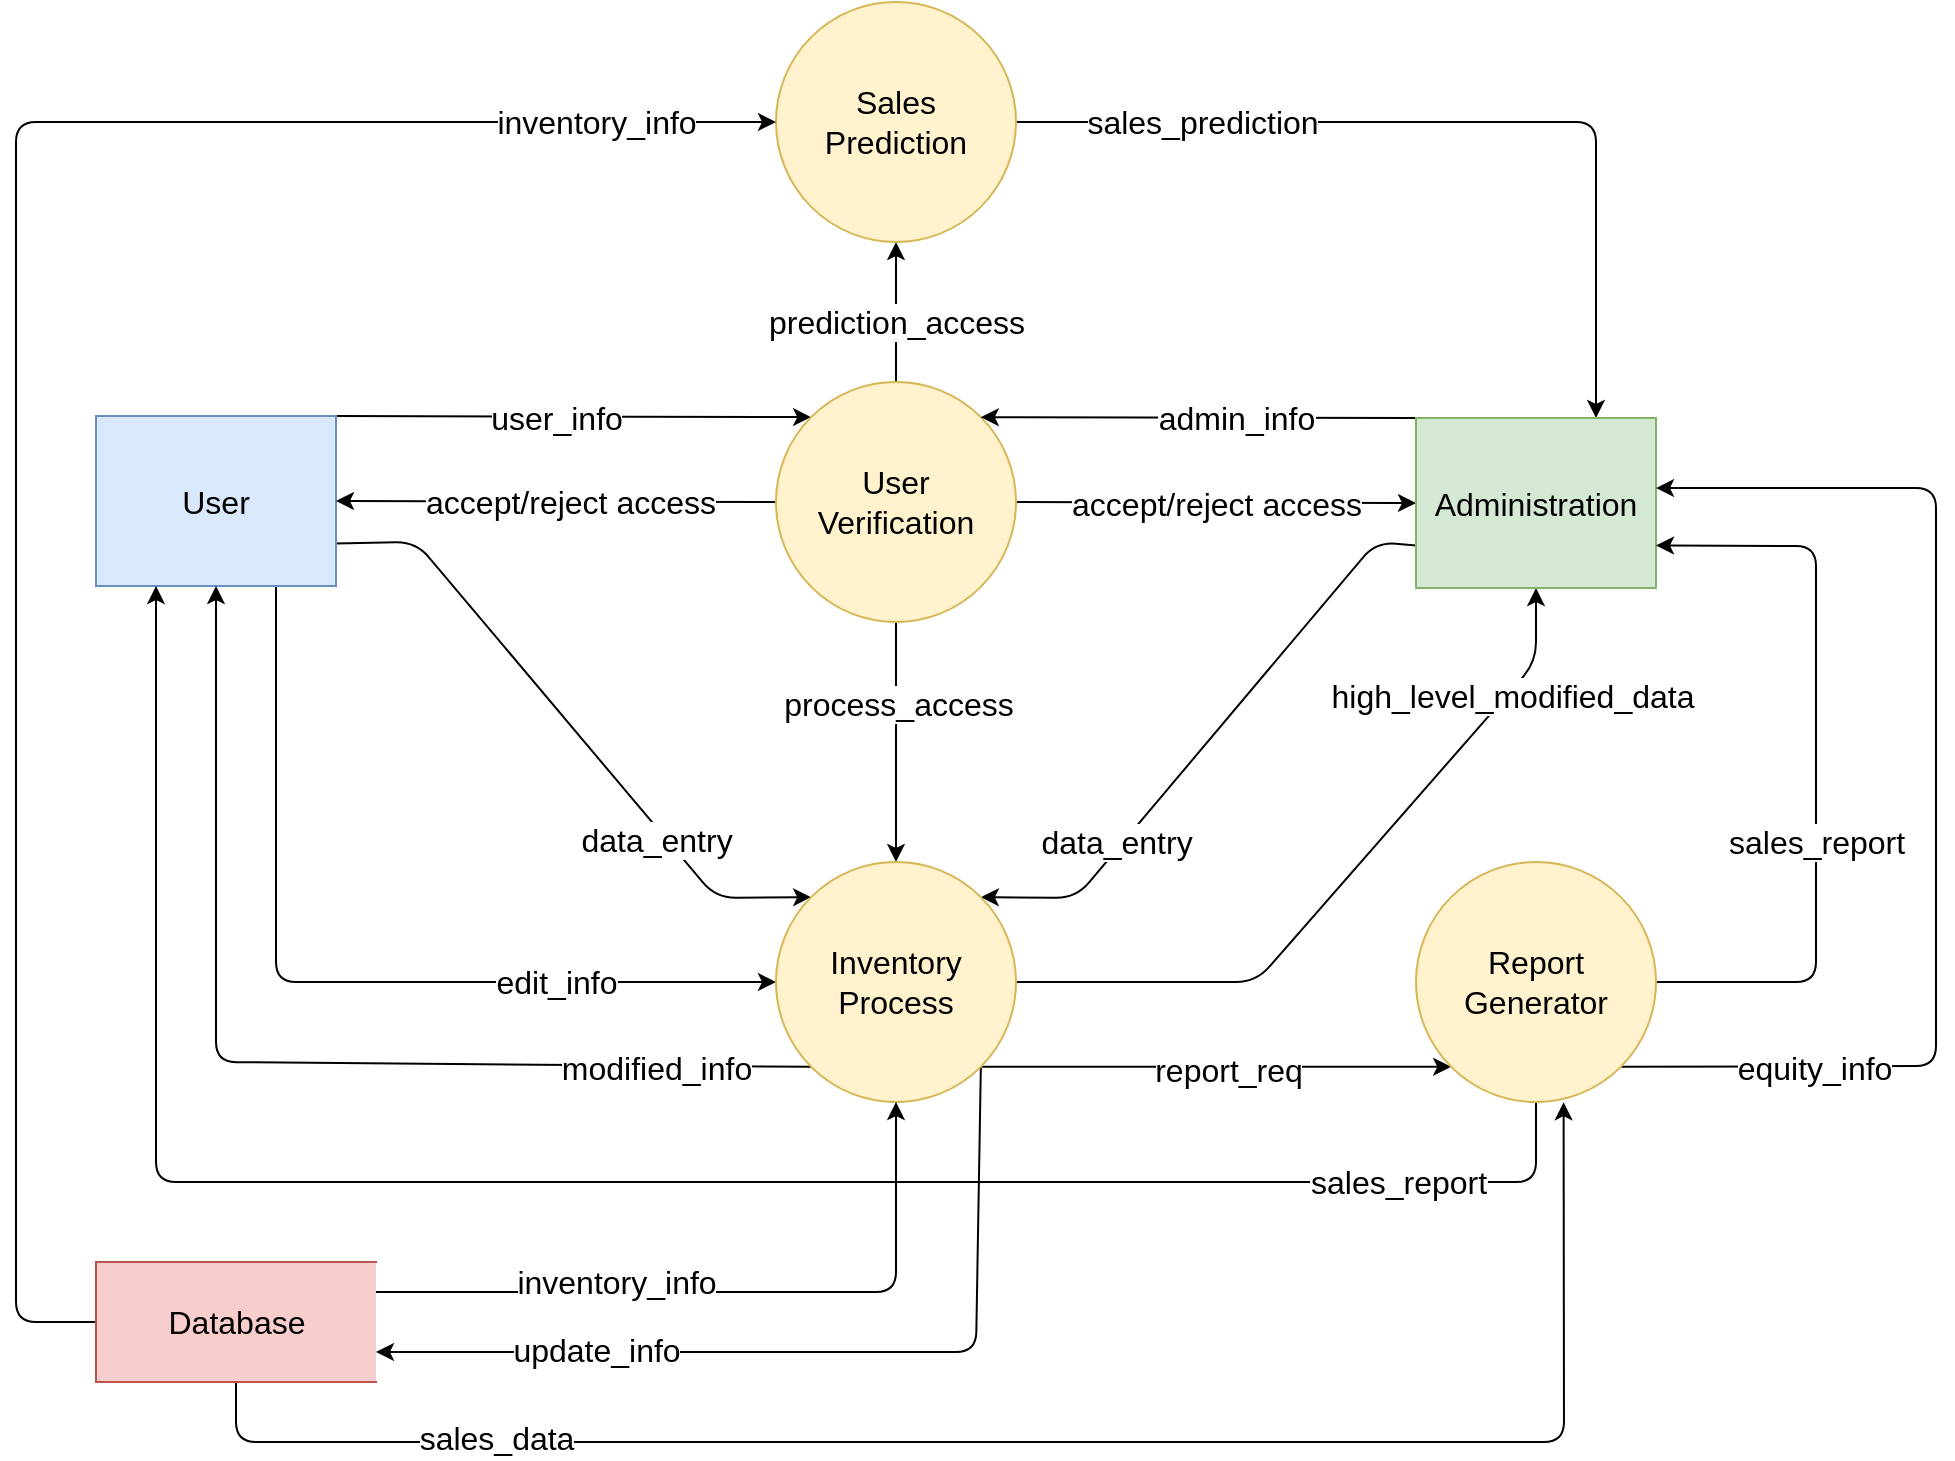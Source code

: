 <mxfile>
    <diagram id="XB0Rvj_NFzS_wyYSHAb_" name="Page-1">
        <mxGraphModel dx="2825" dy="718" grid="1" gridSize="10" guides="1" tooltips="1" connect="1" arrows="1" fold="1" page="1" pageScale="1" pageWidth="850" pageHeight="1100" math="0" shadow="0">
            <root>
                <mxCell id="0"/>
                <mxCell id="1" parent="0"/>
                <mxCell id="64" style="edgeStyle=none;html=1;exitX=1;exitY=0;exitDx=0;exitDy=0;entryX=0;entryY=0;entryDx=0;entryDy=0;fontSize=16;" parent="1" source="70" target="87" edge="1">
                    <mxGeometry relative="1" as="geometry"/>
                </mxCell>
                <mxCell id="65" value="user_info" style="edgeLabel;html=1;align=center;verticalAlign=middle;resizable=0;points=[];fontSize=16;" parent="64" vertex="1" connectable="0">
                    <mxGeometry x="-0.216" y="-1" relative="1" as="geometry">
                        <mxPoint x="17" as="offset"/>
                    </mxGeometry>
                </mxCell>
                <mxCell id="66" style="edgeStyle=none;html=1;entryX=0;entryY=0;entryDx=0;entryDy=0;fontSize=16;exitX=1;exitY=0.75;exitDx=0;exitDy=0;" parent="1" source="70" target="95" edge="1">
                    <mxGeometry relative="1" as="geometry">
                        <Array as="points">
                            <mxPoint x="150" y="640"/>
                            <mxPoint x="300" y="818"/>
                        </Array>
                    </mxGeometry>
                </mxCell>
                <mxCell id="67" value="data_entry" style="edgeLabel;html=1;align=center;verticalAlign=middle;resizable=0;points=[];fontSize=16;" parent="66" vertex="1" connectable="0">
                    <mxGeometry x="-0.215" y="1" relative="1" as="geometry">
                        <mxPoint x="64" y="84" as="offset"/>
                    </mxGeometry>
                </mxCell>
                <mxCell id="68" style="edgeStyle=none;html=1;exitX=0.75;exitY=1;exitDx=0;exitDy=0;entryX=0;entryY=0.5;entryDx=0;entryDy=0;fontSize=16;" parent="1" source="70" target="95" edge="1">
                    <mxGeometry relative="1" as="geometry">
                        <Array as="points">
                            <mxPoint x="80" y="860"/>
                        </Array>
                    </mxGeometry>
                </mxCell>
                <mxCell id="69" value="edit_info" style="edgeLabel;html=1;align=center;verticalAlign=middle;resizable=0;points=[];fontSize=16;" parent="68" vertex="1" connectable="0">
                    <mxGeometry x="-0.403" y="1" relative="1" as="geometry">
                        <mxPoint x="139" y="64" as="offset"/>
                    </mxGeometry>
                </mxCell>
                <mxCell id="70" value="User" style="whiteSpace=wrap;html=1;fontSize=16;fillColor=#dae8fc;strokeColor=#6c8ebf;" parent="1" vertex="1">
                    <mxGeometry x="-10" y="577" width="120" height="85" as="geometry"/>
                </mxCell>
                <mxCell id="71" style="edgeStyle=none;html=1;entryX=1;entryY=0.5;entryDx=0;entryDy=0;fontSize=16;exitX=0;exitY=0.5;exitDx=0;exitDy=0;" parent="1" source="87" target="70" edge="1">
                    <mxGeometry relative="1" as="geometry">
                        <Array as="points"/>
                    </mxGeometry>
                </mxCell>
                <mxCell id="72" value="accept/reject access" style="edgeLabel;html=1;align=center;verticalAlign=middle;resizable=0;points=[];fontSize=16;" parent="71" vertex="1" connectable="0">
                    <mxGeometry x="-0.329" relative="1" as="geometry">
                        <mxPoint x="-29" as="offset"/>
                    </mxGeometry>
                </mxCell>
                <mxCell id="73" style="edgeStyle=none;html=1;entryX=0.5;entryY=1;entryDx=0;entryDy=0;fontSize=16;exitX=0;exitY=1;exitDx=0;exitDy=0;" parent="1" source="95" target="70" edge="1">
                    <mxGeometry relative="1" as="geometry">
                        <Array as="points">
                            <mxPoint x="50" y="900"/>
                        </Array>
                    </mxGeometry>
                </mxCell>
                <mxCell id="74" value="modified_info" style="edgeLabel;html=1;align=center;verticalAlign=middle;resizable=0;points=[];fontSize=16;" parent="73" vertex="1" connectable="0">
                    <mxGeometry x="-0.289" y="2" relative="1" as="geometry">
                        <mxPoint x="113" as="offset"/>
                    </mxGeometry>
                </mxCell>
                <mxCell id="77" style="edgeStyle=none;html=1;exitX=1;exitY=0.5;exitDx=0;exitDy=0;entryX=0.5;entryY=1;entryDx=0;entryDy=0;fontSize=16;" parent="1" source="95" target="94" edge="1">
                    <mxGeometry relative="1" as="geometry">
                        <Array as="points">
                            <mxPoint x="570" y="860"/>
                            <mxPoint x="710" y="700"/>
                        </Array>
                    </mxGeometry>
                </mxCell>
                <mxCell id="78" value="high_level_modified_data" style="edgeLabel;html=1;align=center;verticalAlign=middle;resizable=0;points=[];fontSize=16;" parent="77" vertex="1" connectable="0">
                    <mxGeometry x="0.212" y="-1" relative="1" as="geometry">
                        <mxPoint x="59" y="-66" as="offset"/>
                    </mxGeometry>
                </mxCell>
                <mxCell id="79" style="edgeStyle=none;html=1;exitX=0.5;exitY=1;exitDx=0;exitDy=0;entryX=0.25;entryY=1;entryDx=0;entryDy=0;fontSize=16;" parent="1" source="96" target="70" edge="1">
                    <mxGeometry relative="1" as="geometry">
                        <Array as="points">
                            <mxPoint x="710" y="960"/>
                            <mxPoint x="20" y="960"/>
                        </Array>
                    </mxGeometry>
                </mxCell>
                <mxCell id="80" value="sales_report" style="edgeLabel;html=1;align=center;verticalAlign=middle;resizable=0;points=[];fontSize=16;" parent="79" vertex="1" connectable="0">
                    <mxGeometry x="-0.236" relative="1" as="geometry">
                        <mxPoint x="283" as="offset"/>
                    </mxGeometry>
                </mxCell>
                <mxCell id="81" style="edgeStyle=none;html=1;exitX=1;exitY=0.5;exitDx=0;exitDy=0;entryX=0;entryY=0.5;entryDx=0;entryDy=0;fontSize=16;" parent="1" source="87" target="94" edge="1">
                    <mxGeometry relative="1" as="geometry">
                        <Array as="points"/>
                    </mxGeometry>
                </mxCell>
                <mxCell id="82" value="accept/reject access" style="edgeLabel;html=1;align=center;verticalAlign=middle;resizable=0;points=[];fontSize=16;" parent="81" vertex="1" connectable="0">
                    <mxGeometry x="0.159" y="1" relative="1" as="geometry">
                        <mxPoint x="-16" y="1" as="offset"/>
                    </mxGeometry>
                </mxCell>
                <mxCell id="85" style="edgeStyle=none;html=1;entryX=0.75;entryY=0;entryDx=0;entryDy=0;fontSize=16;exitX=1;exitY=0.5;exitDx=0;exitDy=0;" parent="1" source="97" target="94" edge="1">
                    <mxGeometry relative="1" as="geometry">
                        <Array as="points">
                            <mxPoint x="740" y="430"/>
                        </Array>
                    </mxGeometry>
                </mxCell>
                <mxCell id="86" value="sales_prediction" style="edgeLabel;html=1;align=center;verticalAlign=middle;resizable=0;points=[];fontSize=16;" parent="85" vertex="1" connectable="0">
                    <mxGeometry x="0.069" y="-1" relative="1" as="geometry">
                        <mxPoint x="-141" y="-1" as="offset"/>
                    </mxGeometry>
                </mxCell>
                <mxCell id="102" style="edgeStyle=none;html=1;entryX=0.5;entryY=0;entryDx=0;entryDy=0;fontSize=16;" parent="1" source="87" target="95" edge="1">
                    <mxGeometry relative="1" as="geometry"/>
                </mxCell>
                <mxCell id="103" value="process_access" style="edgeLabel;html=1;align=center;verticalAlign=middle;resizable=0;points=[];fontSize=16;" parent="102" vertex="1" connectable="0">
                    <mxGeometry x="-0.317" y="1" relative="1" as="geometry">
                        <mxPoint as="offset"/>
                    </mxGeometry>
                </mxCell>
                <mxCell id="104" style="edgeStyle=none;html=1;entryX=0.5;entryY=1;entryDx=0;entryDy=0;fontSize=16;" parent="1" source="87" target="97" edge="1">
                    <mxGeometry relative="1" as="geometry"/>
                </mxCell>
                <mxCell id="105" value="prediction_access" style="edgeLabel;html=1;align=center;verticalAlign=middle;resizable=0;points=[];fontSize=16;" parent="104" vertex="1" connectable="0">
                    <mxGeometry x="0.45" y="2" relative="1" as="geometry">
                        <mxPoint x="2" y="21" as="offset"/>
                    </mxGeometry>
                </mxCell>
                <mxCell id="87" value="User &lt;br&gt;Verification" style="ellipse;whiteSpace=wrap;html=1;fontSize=16;fillColor=#fff2cc;strokeColor=#d6b656;" parent="1" vertex="1">
                    <mxGeometry x="330" y="560" width="120" height="120" as="geometry"/>
                </mxCell>
                <mxCell id="88" style="edgeStyle=none;html=1;entryX=1;entryY=0;entryDx=0;entryDy=0;fontSize=16;exitX=0;exitY=0.75;exitDx=0;exitDy=0;" parent="1" source="94" target="95" edge="1">
                    <mxGeometry relative="1" as="geometry">
                        <Array as="points">
                            <mxPoint x="630" y="640"/>
                            <mxPoint x="480" y="818"/>
                        </Array>
                    </mxGeometry>
                </mxCell>
                <mxCell id="89" value="data_entry" style="edgeLabel;html=1;align=center;verticalAlign=middle;resizable=0;points=[];fontSize=16;" parent="88" vertex="1" connectable="0">
                    <mxGeometry x="0.436" y="1" relative="1" as="geometry">
                        <mxPoint x="-5" as="offset"/>
                    </mxGeometry>
                </mxCell>
                <mxCell id="90" style="edgeStyle=none;html=1;exitX=0;exitY=0;exitDx=0;exitDy=0;entryX=1;entryY=0;entryDx=0;entryDy=0;fontSize=16;" parent="1" source="94" target="87" edge="1">
                    <mxGeometry relative="1" as="geometry"/>
                </mxCell>
                <mxCell id="91" value="admin_info" style="edgeLabel;html=1;align=center;verticalAlign=middle;resizable=0;points=[];fontSize=16;" parent="90" vertex="1" connectable="0">
                    <mxGeometry x="-0.255" relative="1" as="geometry">
                        <mxPoint x="-9" as="offset"/>
                    </mxGeometry>
                </mxCell>
                <mxCell id="94" value="Administration" style="whiteSpace=wrap;html=1;fontSize=16;fillColor=#d5e8d4;strokeColor=#82b366;" parent="1" vertex="1">
                    <mxGeometry x="650" y="578" width="120" height="85" as="geometry"/>
                </mxCell>
                <mxCell id="106" style="edgeStyle=none;html=1;exitX=1;exitY=1;exitDx=0;exitDy=0;entryX=0;entryY=1;entryDx=0;entryDy=0;fontSize=16;" parent="1" source="95" target="96" edge="1">
                    <mxGeometry relative="1" as="geometry"/>
                </mxCell>
                <mxCell id="107" value="report_req" style="edgeLabel;html=1;align=center;verticalAlign=middle;resizable=0;points=[];fontSize=16;" parent="106" vertex="1" connectable="0">
                    <mxGeometry x="0.151" y="-1" relative="1" as="geometry">
                        <mxPoint x="-12" as="offset"/>
                    </mxGeometry>
                </mxCell>
                <mxCell id="114" style="edgeStyle=none;html=1;exitX=1;exitY=1;exitDx=0;exitDy=0;entryX=1;entryY=0.75;entryDx=0;entryDy=0;fontSize=16;" edge="1" parent="1" source="95" target="108">
                    <mxGeometry relative="1" as="geometry">
                        <Array as="points">
                            <mxPoint x="430" y="1045"/>
                        </Array>
                    </mxGeometry>
                </mxCell>
                <mxCell id="115" value="update_info" style="edgeLabel;html=1;align=center;verticalAlign=middle;resizable=0;points=[];fontSize=16;" vertex="1" connectable="0" parent="114">
                    <mxGeometry x="-0.084" y="-1" relative="1" as="geometry">
                        <mxPoint x="-130" as="offset"/>
                    </mxGeometry>
                </mxCell>
                <mxCell id="95" value="Inventory&lt;br&gt;Process&lt;span style=&quot;color: rgba(0, 0, 0, 0); font-family: monospace; font-size: 0px; text-align: start;&quot;&gt;%3CmxGraphModel%3E%3Croot%3E%3CmxCell%20id%3D%220%22%2F%3E%3CmxCell%20id%3D%221%22%20parent%3D%220%22%2F%3E%3CmxCell%20id%3D%222%22%20value%3D%22Inventory%26lt%3Bbr%26gt%3BManagement%26lt%3Bbr%26gt%3BSystem%22%20style%3D%22ellipse%3BwhiteSpace%3Dwrap%3Bhtml%3D1%3BfontSize%3D16%3BfillColor%3D%23fff2cc%3BstrokeColor%3D%23d6b656%3B%22%20vertex%3D%221%22%20parent%3D%221%22%3E%3CmxGeometry%20x%3D%22330%22%20y%3D%22560%22%20width%3D%22120%22%20height%3D%22120%22%20as%3D%22geometry%22%2F%3E%3C%2FmxCell%3E%3C%2Froot%3E%3C%2FmxGraphModel%3E&lt;/span&gt;" style="ellipse;whiteSpace=wrap;html=1;fontSize=16;fillColor=#fff2cc;strokeColor=#d6b656;" parent="1" vertex="1">
                    <mxGeometry x="330" y="800" width="120" height="120" as="geometry"/>
                </mxCell>
                <mxCell id="98" style="edgeStyle=none;html=1;entryX=1;entryY=0.75;entryDx=0;entryDy=0;exitX=1;exitY=0.5;exitDx=0;exitDy=0;" parent="1" source="96" target="94" edge="1">
                    <mxGeometry relative="1" as="geometry">
                        <mxPoint x="700" y="790" as="sourcePoint"/>
                        <Array as="points">
                            <mxPoint x="850" y="860"/>
                            <mxPoint x="850" y="760"/>
                            <mxPoint x="850" y="642"/>
                        </Array>
                    </mxGeometry>
                </mxCell>
                <mxCell id="99" value="&lt;font style=&quot;font-size: 16px;&quot;&gt;sales_report&lt;/font&gt;" style="edgeLabel;html=1;align=center;verticalAlign=middle;resizable=0;points=[];" parent="98" vertex="1" connectable="0">
                    <mxGeometry x="-0.16" y="1" relative="1" as="geometry">
                        <mxPoint x="1" y="9" as="offset"/>
                    </mxGeometry>
                </mxCell>
                <mxCell id="100" style="edgeStyle=none;html=1;exitX=1;exitY=1;exitDx=0;exitDy=0;entryX=1;entryY=0.412;entryDx=0;entryDy=0;entryPerimeter=0;fontSize=16;" parent="1" source="96" target="94" edge="1">
                    <mxGeometry relative="1" as="geometry">
                        <Array as="points">
                            <mxPoint x="910" y="902"/>
                            <mxPoint x="910" y="613"/>
                        </Array>
                    </mxGeometry>
                </mxCell>
                <mxCell id="101" value="equity_info" style="edgeLabel;html=1;align=center;verticalAlign=middle;resizable=0;points=[];fontSize=16;" parent="100" vertex="1" connectable="0">
                    <mxGeometry x="-0.628" y="-1" relative="1" as="geometry">
                        <mxPoint x="-13" as="offset"/>
                    </mxGeometry>
                </mxCell>
                <mxCell id="96" value="Report Generator" style="ellipse;whiteSpace=wrap;html=1;fontSize=16;fillColor=#fff2cc;strokeColor=#d6b656;" parent="1" vertex="1">
                    <mxGeometry x="650" y="800" width="120" height="120" as="geometry"/>
                </mxCell>
                <mxCell id="97" value="Sales&lt;br&gt;Prediction" style="ellipse;whiteSpace=wrap;html=1;fontSize=16;fillColor=#fff2cc;strokeColor=#d6b656;" parent="1" vertex="1">
                    <mxGeometry x="330" y="370" width="120" height="120" as="geometry"/>
                </mxCell>
                <mxCell id="109" style="edgeStyle=none;html=1;entryX=0.615;entryY=1.001;entryDx=0;entryDy=0;entryPerimeter=0;fontSize=16;exitX=0.5;exitY=1;exitDx=0;exitDy=0;" edge="1" parent="1" source="108" target="96">
                    <mxGeometry relative="1" as="geometry">
                        <Array as="points">
                            <mxPoint x="60" y="1090"/>
                            <mxPoint x="724" y="1090"/>
                        </Array>
                    </mxGeometry>
                </mxCell>
                <mxCell id="110" value="sales_data" style="edgeLabel;html=1;align=center;verticalAlign=middle;resizable=0;points=[];fontSize=16;" vertex="1" connectable="0" parent="109">
                    <mxGeometry x="-0.433" y="2" relative="1" as="geometry">
                        <mxPoint x="-85" as="offset"/>
                    </mxGeometry>
                </mxCell>
                <mxCell id="112" style="edgeStyle=none;html=1;entryX=0.5;entryY=1;entryDx=0;entryDy=0;fontSize=16;exitX=1;exitY=0.25;exitDx=0;exitDy=0;" edge="1" parent="1" source="108" target="95">
                    <mxGeometry relative="1" as="geometry">
                        <Array as="points">
                            <mxPoint x="390" y="1015"/>
                        </Array>
                    </mxGeometry>
                </mxCell>
                <mxCell id="113" value="inventory_info" style="edgeLabel;html=1;align=center;verticalAlign=middle;resizable=0;points=[];fontSize=16;" vertex="1" connectable="0" parent="112">
                    <mxGeometry x="0.036" y="-5" relative="1" as="geometry">
                        <mxPoint x="-64" y="-10" as="offset"/>
                    </mxGeometry>
                </mxCell>
                <mxCell id="116" style="edgeStyle=none;html=1;entryX=0;entryY=0.5;entryDx=0;entryDy=0;fontSize=16;exitX=0;exitY=0.5;exitDx=0;exitDy=0;" edge="1" parent="1" source="108" target="97">
                    <mxGeometry relative="1" as="geometry">
                        <Array as="points">
                            <mxPoint x="-50" y="1030"/>
                            <mxPoint x="-50" y="430"/>
                        </Array>
                    </mxGeometry>
                </mxCell>
                <mxCell id="117" value="inventory_info" style="edgeLabel;html=1;align=center;verticalAlign=middle;resizable=0;points=[];fontSize=16;" vertex="1" connectable="0" parent="116">
                    <mxGeometry x="0.851" y="3" relative="1" as="geometry">
                        <mxPoint x="-14" y="3" as="offset"/>
                    </mxGeometry>
                </mxCell>
                <mxCell id="108" value="&lt;font style=&quot;font-size: 16px;&quot;&gt;Database&lt;/font&gt;" style="html=1;dashed=0;whitespace=wrap;shape=partialRectangle;right=0;fillColor=#f8cecc;strokeColor=#b85450;" vertex="1" parent="1">
                    <mxGeometry x="-10" y="1000" width="140" height="60" as="geometry"/>
                </mxCell>
            </root>
        </mxGraphModel>
    </diagram>
</mxfile>
